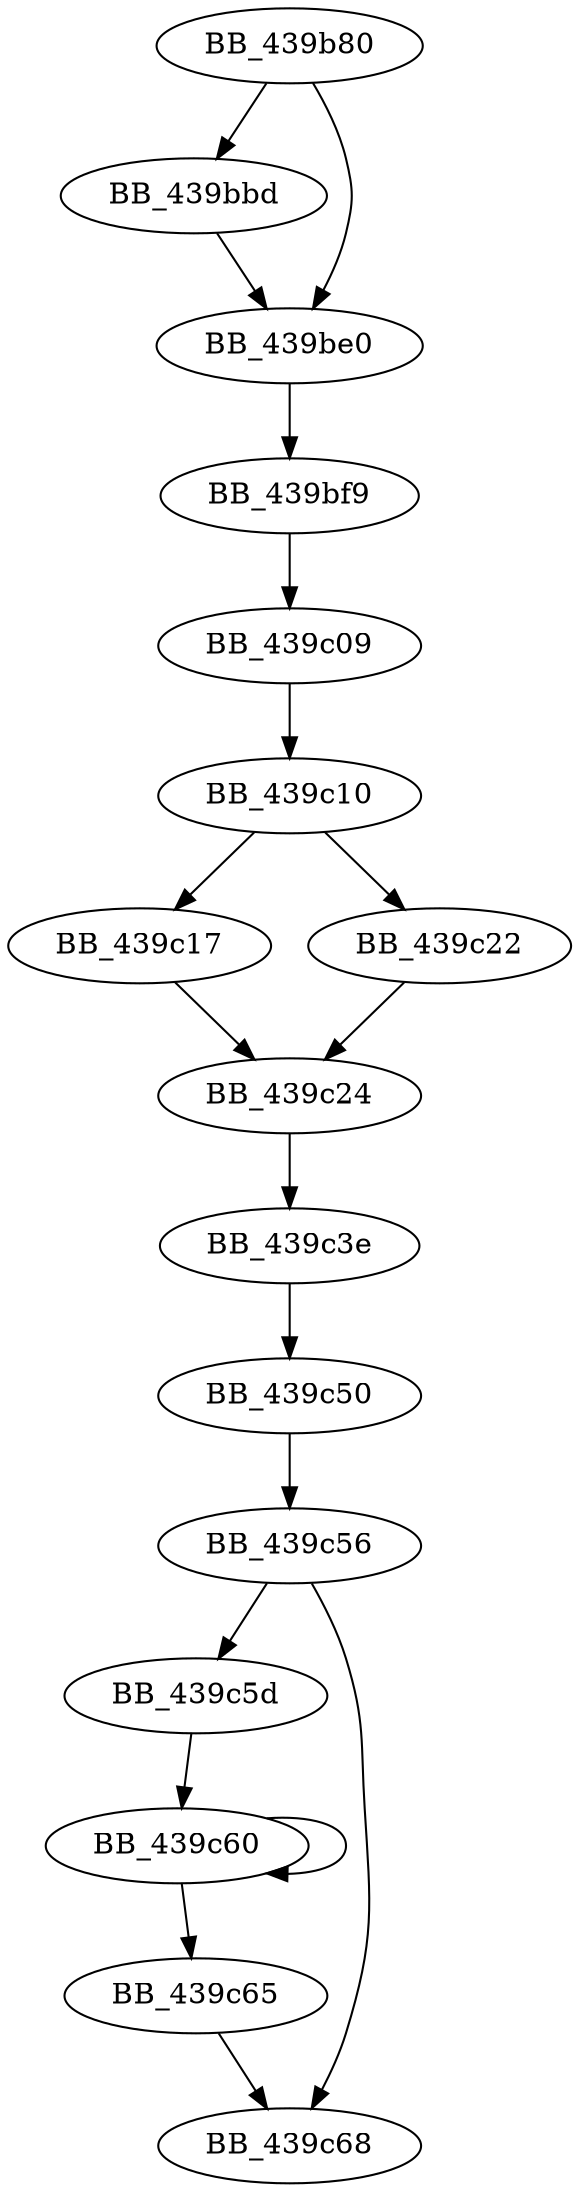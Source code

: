 DiGraph unknown_libname_51{
BB_439b80->BB_439bbd
BB_439b80->BB_439be0
BB_439bbd->BB_439be0
BB_439be0->BB_439bf9
BB_439bf9->BB_439c09
BB_439c09->BB_439c10
BB_439c10->BB_439c17
BB_439c10->BB_439c22
BB_439c17->BB_439c24
BB_439c22->BB_439c24
BB_439c24->BB_439c3e
BB_439c3e->BB_439c50
BB_439c50->BB_439c56
BB_439c56->BB_439c5d
BB_439c56->BB_439c68
BB_439c5d->BB_439c60
BB_439c60->BB_439c60
BB_439c60->BB_439c65
BB_439c65->BB_439c68
}
